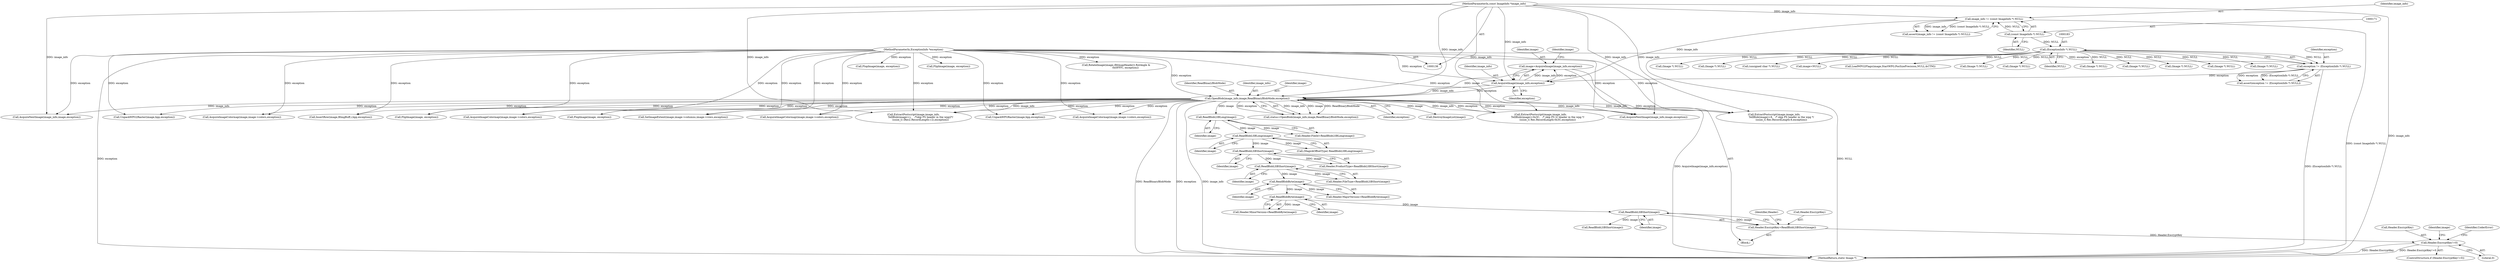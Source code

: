 digraph "0_ImageMagick_fc43974d34318c834fbf78570ca1a3764ed8c7d7@API" {
"1000292" [label="(Call,Header.EncryptKey!=0)"];
"1000262" [label="(Call,Header.EncryptKey=ReadBlobLSBShort(image))"];
"1000266" [label="(Call,ReadBlobLSBShort(image))"];
"1000260" [label="(Call,ReadBlobByte(image))"];
"1000254" [label="(Call,ReadBlobByte(image))"];
"1000248" [label="(Call,ReadBlobLSBShort(image))"];
"1000242" [label="(Call,ReadBlobLSBShort(image))"];
"1000236" [label="(Call,ReadBlobLSBLong(image))"];
"1000228" [label="(Call,ReadBlobLSBLong(image))"];
"1000206" [label="(Call,OpenBlob(image_info,image,ReadBinaryBlobMode,exception))"];
"1000196" [label="(Call,AcquireImage(image_info,exception))"];
"1000168" [label="(Call,image_info != (const ImageInfo *) NULL)"];
"1000139" [label="(MethodParameterIn,const ImageInfo *image_info)"];
"1000170" [label="(Call,(const ImageInfo *) NULL)"];
"1000180" [label="(Call,exception != (ExceptionInfo *) NULL)"];
"1000140" [label="(MethodParameterIn,ExceptionInfo *exception)"];
"1000182" [label="(Call,(ExceptionInfo *) NULL)"];
"1000194" [label="(Call,image=AcquireImage(image_info,exception))"];
"1000224" [label="(Call,Header.FileId=ReadBlobLSBLong(image))"];
"1000204" [label="(Call,status=OpenBlob(image_info,image,ReadBinaryBlobMode,exception))"];
"1001080" [label="(Call,FlipImage(image, exception))"];
"1001153" [label="(Call,(Image *) NULL)"];
"1000250" [label="(Call,Header.MajorVersion=ReadBlobByte(image))"];
"1000272" [label="(Call,ReadBlobLSBShort(image))"];
"1001518" [label="(Call,AcquireImageColormap(image,image->colors,exception))"];
"1001123" [label="(Call,(Image *) NULL)"];
"1000201" [label="(Identifier,image)"];
"1000302" [label="(Identifier,image)"];
"1001666" [label="(Call,FlopImage(image, exception))"];
"1001599" [label="(Call,(unsigned char *) NULL)"];
"1001112" [label="(Call,RotateImage(image,(BitmapHeader2.RotAngle &\n                        0x0FFF), exception))"];
"1000260" [label="(Call,ReadBlobByte(image))"];
"1000139" [label="(MethodParameterIn,const ImageInfo *image_info)"];
"1000298" [label="(Identifier,CoderError)"];
"1000180" [label="(Call,exception != (ExceptionInfo *) NULL)"];
"1001185" [label="(Call,ExtractPostscript(image,image_info,\n                  TellBlob(image)+0x3C,   /* skip PS l2 header in the wpg */\n                  (ssize_t) Rec.RecordLength-0x3C,exception))"];
"1000172" [label="(Identifier,NULL)"];
"1000179" [label="(Call,assert(exception != (ExceptionInfo *) NULL))"];
"1000181" [label="(Identifier,exception)"];
"1000270" [label="(Identifier,Header)"];
"1001850" [label="(Call,image=NULL)"];
"1001010" [label="(Call,UnpackWPGRaster(image,bpp,exception))"];
"1000209" [label="(Identifier,ReadBinaryBlobMode)"];
"1000194" [label="(Call,image=AcquireImage(image_info,exception))"];
"1001623" [label="(Call,InsertRow(image,BImgBuff,i,bpp,exception))"];
"1000168" [label="(Call,image_info != (const ImageInfo *) NULL)"];
"1001705" [label="(Call,FlipImage(image, exception))"];
"1001800" [label="(Call,LoadWPG2Flags(image,StartWPG.PosSizePrecision,NULL,&CTM))"];
"1000198" [label="(Identifier,exception)"];
"1000261" [label="(Identifier,image)"];
"1001928" [label="(MethodReturn,static Image *)"];
"1000140" [label="(MethodParameterIn,ExceptionInfo *exception)"];
"1000229" [label="(Identifier,image)"];
"1001856" [label="(Call,(Image *) NULL)"];
"1000242" [label="(Call,ReadBlobLSBShort(image))"];
"1000228" [label="(Call,ReadBlobLSBLong(image))"];
"1001054" [label="(Call,(Image *) NULL)"];
"1000169" [label="(Identifier,image_info)"];
"1000263" [label="(Call,Header.EncryptKey)"];
"1000267" [label="(Identifier,image)"];
"1000254" [label="(Call,ReadBlobByte(image))"];
"1000291" [label="(ControlStructure,if (Header.EncryptKey!=0))"];
"1000141" [label="(Block,)"];
"1000184" [label="(Identifier,NULL)"];
"1000195" [label="(Identifier,image)"];
"1001727" [label="(Call,AcquireNextImage(image_info,image,exception))"];
"1001820" [label="(Call,SetImageExtent(image,image->columns,image->rows,exception))"];
"1000292" [label="(Call,Header.EncryptKey!=0)"];
"1000266" [label="(Call,ReadBlobLSBShort(image))"];
"1000234" [label="(Call,(MagickOffsetType) ReadBlobLSBLong(image))"];
"1000197" [label="(Identifier,image_info)"];
"1000248" [label="(Call,ReadBlobLSBShort(image))"];
"1000244" [label="(Call,Header.FileType=ReadBlobLSBShort(image))"];
"1001711" [label="(Call,(Image *) NULL)"];
"1000170" [label="(Call,(const ImageInfo *) NULL)"];
"1000808" [label="(Call,AcquireImageColormap(image,image->colors,exception))"];
"1000196" [label="(Call,AcquireImage(image_info,exception))"];
"1000238" [label="(Call,Header.ProductType=ReadBlobLSBShort(image))"];
"1001139" [label="(Call,AcquireNextImage(image_info,image,exception))"];
"1000293" [label="(Call,Header.EncryptKey)"];
"1001741" [label="(Call,(Image *) NULL)"];
"1001086" [label="(Call,(Image *) NULL)"];
"1001331" [label="(Call,AcquireImageColormap(image,image->colors,exception))"];
"1000207" [label="(Identifier,image_info)"];
"1000262" [label="(Call,Header.EncryptKey=ReadBlobLSBShort(image))"];
"1000255" [label="(Identifier,image)"];
"1000580" [label="(Call,ExtractPostscript(image,image_info,\n                  TellBlob(image)+8,   /* skip PS header in the wpg */\n                  (ssize_t) Rec.RecordLength-8,exception))"];
"1000218" [label="(Call,DestroyImageList(image))"];
"1000210" [label="(Identifier,exception)"];
"1000296" [label="(Literal,0)"];
"1001642" [label="(Call,UnpackWPG2Raster(image,bpp,exception))"];
"1000182" [label="(Call,(ExceptionInfo *) NULL)"];
"1000508" [label="(Call,AcquireImageColormap(image,image->colors,exception))"];
"1000256" [label="(Call,Header.MinorVersion=ReadBlobByte(image))"];
"1001048" [label="(Call,FlopImage(image, exception))"];
"1000236" [label="(Call,ReadBlobLSBLong(image))"];
"1000249" [label="(Identifier,image)"];
"1001672" [label="(Call,(Image *) NULL)"];
"1001779" [label="(Call,ExtractPostscript(image,image_info,\n                  TellBlob(image)+i,    /*skip PS header in the wpg2*/\n                  (ssize_t) (Rec2.RecordLength-i-2),exception))"];
"1000221" [label="(Call,(Image *) NULL)"];
"1000237" [label="(Identifier,image)"];
"1000206" [label="(Call,OpenBlob(image_info,image,ReadBinaryBlobMode,exception))"];
"1000243" [label="(Identifier,image)"];
"1000208" [label="(Identifier,image)"];
"1000167" [label="(Call,assert(image_info != (const ImageInfo *) NULL))"];
"1000292" -> "1000291"  [label="AST: "];
"1000292" -> "1000296"  [label="CFG: "];
"1000293" -> "1000292"  [label="AST: "];
"1000296" -> "1000292"  [label="AST: "];
"1000298" -> "1000292"  [label="CFG: "];
"1000302" -> "1000292"  [label="CFG: "];
"1000292" -> "1001928"  [label="DDG: Header.EncryptKey!=0"];
"1000292" -> "1001928"  [label="DDG: Header.EncryptKey"];
"1000262" -> "1000292"  [label="DDG: Header.EncryptKey"];
"1000262" -> "1000141"  [label="AST: "];
"1000262" -> "1000266"  [label="CFG: "];
"1000263" -> "1000262"  [label="AST: "];
"1000266" -> "1000262"  [label="AST: "];
"1000270" -> "1000262"  [label="CFG: "];
"1000266" -> "1000262"  [label="DDG: image"];
"1000266" -> "1000267"  [label="CFG: "];
"1000267" -> "1000266"  [label="AST: "];
"1000260" -> "1000266"  [label="DDG: image"];
"1000266" -> "1000272"  [label="DDG: image"];
"1000260" -> "1000256"  [label="AST: "];
"1000260" -> "1000261"  [label="CFG: "];
"1000261" -> "1000260"  [label="AST: "];
"1000256" -> "1000260"  [label="CFG: "];
"1000260" -> "1000256"  [label="DDG: image"];
"1000254" -> "1000260"  [label="DDG: image"];
"1000254" -> "1000250"  [label="AST: "];
"1000254" -> "1000255"  [label="CFG: "];
"1000255" -> "1000254"  [label="AST: "];
"1000250" -> "1000254"  [label="CFG: "];
"1000254" -> "1000250"  [label="DDG: image"];
"1000248" -> "1000254"  [label="DDG: image"];
"1000248" -> "1000244"  [label="AST: "];
"1000248" -> "1000249"  [label="CFG: "];
"1000249" -> "1000248"  [label="AST: "];
"1000244" -> "1000248"  [label="CFG: "];
"1000248" -> "1000244"  [label="DDG: image"];
"1000242" -> "1000248"  [label="DDG: image"];
"1000242" -> "1000238"  [label="AST: "];
"1000242" -> "1000243"  [label="CFG: "];
"1000243" -> "1000242"  [label="AST: "];
"1000238" -> "1000242"  [label="CFG: "];
"1000242" -> "1000238"  [label="DDG: image"];
"1000236" -> "1000242"  [label="DDG: image"];
"1000236" -> "1000234"  [label="AST: "];
"1000236" -> "1000237"  [label="CFG: "];
"1000237" -> "1000236"  [label="AST: "];
"1000234" -> "1000236"  [label="CFG: "];
"1000236" -> "1000234"  [label="DDG: image"];
"1000228" -> "1000236"  [label="DDG: image"];
"1000228" -> "1000224"  [label="AST: "];
"1000228" -> "1000229"  [label="CFG: "];
"1000229" -> "1000228"  [label="AST: "];
"1000224" -> "1000228"  [label="CFG: "];
"1000228" -> "1000224"  [label="DDG: image"];
"1000206" -> "1000228"  [label="DDG: image"];
"1000206" -> "1000204"  [label="AST: "];
"1000206" -> "1000210"  [label="CFG: "];
"1000207" -> "1000206"  [label="AST: "];
"1000208" -> "1000206"  [label="AST: "];
"1000209" -> "1000206"  [label="AST: "];
"1000210" -> "1000206"  [label="AST: "];
"1000204" -> "1000206"  [label="CFG: "];
"1000206" -> "1001928"  [label="DDG: ReadBinaryBlobMode"];
"1000206" -> "1001928"  [label="DDG: exception"];
"1000206" -> "1001928"  [label="DDG: image_info"];
"1000206" -> "1000204"  [label="DDG: image_info"];
"1000206" -> "1000204"  [label="DDG: image"];
"1000206" -> "1000204"  [label="DDG: ReadBinaryBlobMode"];
"1000206" -> "1000204"  [label="DDG: exception"];
"1000196" -> "1000206"  [label="DDG: image_info"];
"1000196" -> "1000206"  [label="DDG: exception"];
"1000139" -> "1000206"  [label="DDG: image_info"];
"1000194" -> "1000206"  [label="DDG: image"];
"1000140" -> "1000206"  [label="DDG: exception"];
"1000206" -> "1000218"  [label="DDG: image"];
"1000206" -> "1000508"  [label="DDG: exception"];
"1000206" -> "1000580"  [label="DDG: image_info"];
"1000206" -> "1000580"  [label="DDG: exception"];
"1000206" -> "1000808"  [label="DDG: exception"];
"1000206" -> "1001010"  [label="DDG: exception"];
"1000206" -> "1001139"  [label="DDG: image_info"];
"1000206" -> "1001185"  [label="DDG: image_info"];
"1000206" -> "1001185"  [label="DDG: exception"];
"1000206" -> "1001331"  [label="DDG: exception"];
"1000206" -> "1001518"  [label="DDG: exception"];
"1000206" -> "1001623"  [label="DDG: exception"];
"1000206" -> "1001642"  [label="DDG: exception"];
"1000206" -> "1001666"  [label="DDG: exception"];
"1000206" -> "1001705"  [label="DDG: exception"];
"1000206" -> "1001727"  [label="DDG: image_info"];
"1000206" -> "1001727"  [label="DDG: exception"];
"1000206" -> "1001779"  [label="DDG: image_info"];
"1000206" -> "1001779"  [label="DDG: exception"];
"1000206" -> "1001820"  [label="DDG: exception"];
"1000196" -> "1000194"  [label="AST: "];
"1000196" -> "1000198"  [label="CFG: "];
"1000197" -> "1000196"  [label="AST: "];
"1000198" -> "1000196"  [label="AST: "];
"1000194" -> "1000196"  [label="CFG: "];
"1000196" -> "1000194"  [label="DDG: image_info"];
"1000196" -> "1000194"  [label="DDG: exception"];
"1000168" -> "1000196"  [label="DDG: image_info"];
"1000139" -> "1000196"  [label="DDG: image_info"];
"1000180" -> "1000196"  [label="DDG: exception"];
"1000140" -> "1000196"  [label="DDG: exception"];
"1000168" -> "1000167"  [label="AST: "];
"1000168" -> "1000170"  [label="CFG: "];
"1000169" -> "1000168"  [label="AST: "];
"1000170" -> "1000168"  [label="AST: "];
"1000167" -> "1000168"  [label="CFG: "];
"1000168" -> "1001928"  [label="DDG: (const ImageInfo *) NULL"];
"1000168" -> "1000167"  [label="DDG: image_info"];
"1000168" -> "1000167"  [label="DDG: (const ImageInfo *) NULL"];
"1000139" -> "1000168"  [label="DDG: image_info"];
"1000170" -> "1000168"  [label="DDG: NULL"];
"1000139" -> "1000138"  [label="AST: "];
"1000139" -> "1001928"  [label="DDG: image_info"];
"1000139" -> "1000580"  [label="DDG: image_info"];
"1000139" -> "1001139"  [label="DDG: image_info"];
"1000139" -> "1001185"  [label="DDG: image_info"];
"1000139" -> "1001727"  [label="DDG: image_info"];
"1000139" -> "1001779"  [label="DDG: image_info"];
"1000170" -> "1000172"  [label="CFG: "];
"1000171" -> "1000170"  [label="AST: "];
"1000172" -> "1000170"  [label="AST: "];
"1000170" -> "1000182"  [label="DDG: NULL"];
"1000180" -> "1000179"  [label="AST: "];
"1000180" -> "1000182"  [label="CFG: "];
"1000181" -> "1000180"  [label="AST: "];
"1000182" -> "1000180"  [label="AST: "];
"1000179" -> "1000180"  [label="CFG: "];
"1000180" -> "1001928"  [label="DDG: (ExceptionInfo *) NULL"];
"1000180" -> "1000179"  [label="DDG: exception"];
"1000180" -> "1000179"  [label="DDG: (ExceptionInfo *) NULL"];
"1000140" -> "1000180"  [label="DDG: exception"];
"1000182" -> "1000180"  [label="DDG: NULL"];
"1000140" -> "1000138"  [label="AST: "];
"1000140" -> "1001928"  [label="DDG: exception"];
"1000140" -> "1000508"  [label="DDG: exception"];
"1000140" -> "1000580"  [label="DDG: exception"];
"1000140" -> "1000808"  [label="DDG: exception"];
"1000140" -> "1001010"  [label="DDG: exception"];
"1000140" -> "1001048"  [label="DDG: exception"];
"1000140" -> "1001080"  [label="DDG: exception"];
"1000140" -> "1001112"  [label="DDG: exception"];
"1000140" -> "1001139"  [label="DDG: exception"];
"1000140" -> "1001185"  [label="DDG: exception"];
"1000140" -> "1001331"  [label="DDG: exception"];
"1000140" -> "1001518"  [label="DDG: exception"];
"1000140" -> "1001623"  [label="DDG: exception"];
"1000140" -> "1001642"  [label="DDG: exception"];
"1000140" -> "1001666"  [label="DDG: exception"];
"1000140" -> "1001705"  [label="DDG: exception"];
"1000140" -> "1001727"  [label="DDG: exception"];
"1000140" -> "1001779"  [label="DDG: exception"];
"1000140" -> "1001820"  [label="DDG: exception"];
"1000182" -> "1000184"  [label="CFG: "];
"1000183" -> "1000182"  [label="AST: "];
"1000184" -> "1000182"  [label="AST: "];
"1000182" -> "1001928"  [label="DDG: NULL"];
"1000182" -> "1000221"  [label="DDG: NULL"];
"1000182" -> "1001054"  [label="DDG: NULL"];
"1000182" -> "1001086"  [label="DDG: NULL"];
"1000182" -> "1001123"  [label="DDG: NULL"];
"1000182" -> "1001153"  [label="DDG: NULL"];
"1000182" -> "1001599"  [label="DDG: NULL"];
"1000182" -> "1001672"  [label="DDG: NULL"];
"1000182" -> "1001711"  [label="DDG: NULL"];
"1000182" -> "1001741"  [label="DDG: NULL"];
"1000182" -> "1001800"  [label="DDG: NULL"];
"1000182" -> "1001850"  [label="DDG: NULL"];
"1000182" -> "1001856"  [label="DDG: NULL"];
"1000194" -> "1000141"  [label="AST: "];
"1000195" -> "1000194"  [label="AST: "];
"1000201" -> "1000194"  [label="CFG: "];
"1000194" -> "1001928"  [label="DDG: AcquireImage(image_info,exception)"];
}
